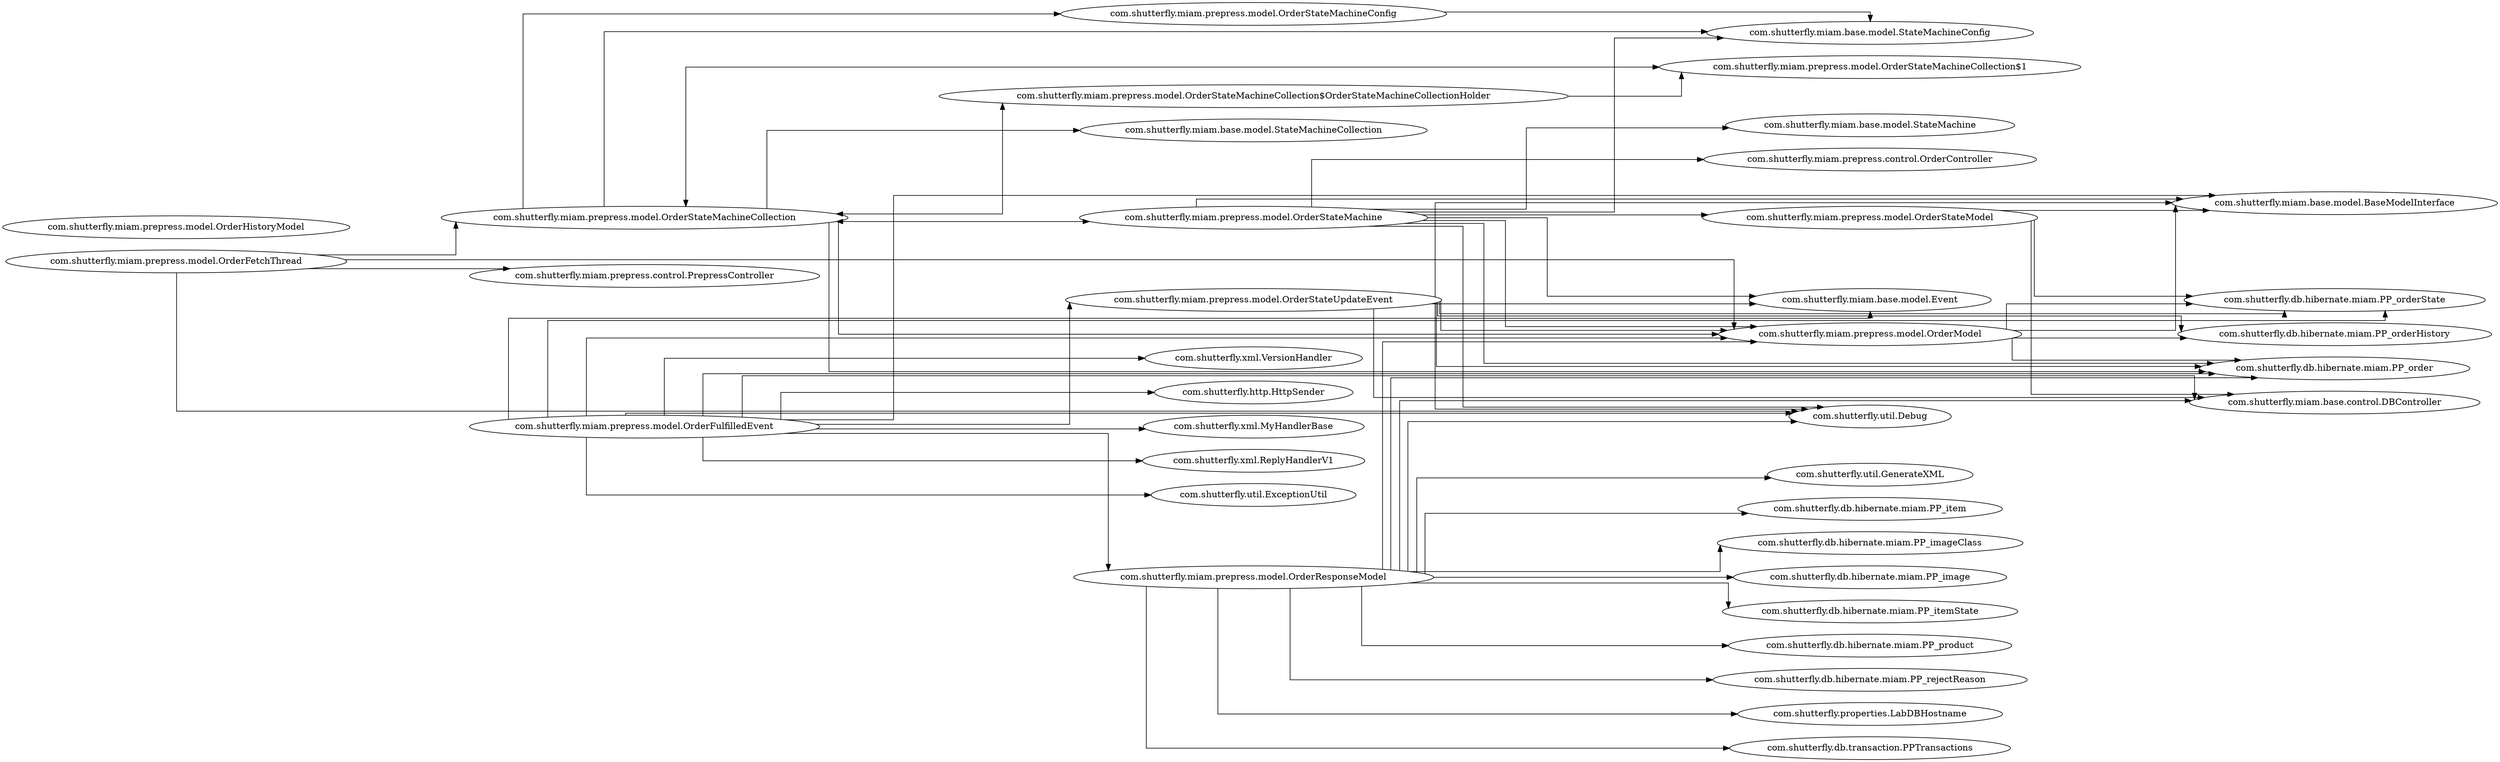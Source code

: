 digraph dependencyGraph {
 concentrate=true;
 rankdir="LR"; 
ranksep="2.0";
"com.shutterfly.miam.prepress.model.OrderFetchThread"; 
"com.shutterfly.miam.prepress.model.OrderFetchThread"->"com.shutterfly.miam.prepress.model.OrderStateMachineCollection";
"com.shutterfly.miam.prepress.model.OrderFetchThread"->"com.shutterfly.miam.prepress.control.PrepressController";
"com.shutterfly.miam.prepress.model.OrderFetchThread"->"com.shutterfly.miam.prepress.model.OrderModel";
"com.shutterfly.miam.prepress.model.OrderFetchThread"->"com.shutterfly.util.Debug";
"com.shutterfly.miam.prepress.model.OrderFulfilledEvent"; 
"com.shutterfly.miam.prepress.model.OrderFulfilledEvent"->"com.shutterfly.miam.base.model.Event";
"com.shutterfly.miam.prepress.model.OrderFulfilledEvent"->"com.shutterfly.miam.base.model.BaseModelInterface";
"com.shutterfly.miam.prepress.model.OrderFulfilledEvent"->"com.shutterfly.miam.prepress.model.OrderStateUpdateEvent";
"com.shutterfly.miam.prepress.model.OrderFulfilledEvent"->"com.shutterfly.miam.prepress.model.OrderResponseModel";
"com.shutterfly.miam.prepress.model.OrderFulfilledEvent"->"com.shutterfly.miam.prepress.model.OrderModel";
"com.shutterfly.miam.prepress.model.OrderFulfilledEvent"->"com.shutterfly.db.hibernate.miam.PP_orderState";
"com.shutterfly.miam.prepress.model.OrderFulfilledEvent"->"com.shutterfly.db.hibernate.miam.PP_order";
"com.shutterfly.miam.prepress.model.OrderFulfilledEvent"->"com.shutterfly.xml.VersionHandler";
"com.shutterfly.miam.prepress.model.OrderFulfilledEvent"->"com.shutterfly.http.HttpSender";
"com.shutterfly.miam.prepress.model.OrderFulfilledEvent"->"com.shutterfly.xml.MyHandlerBase";
"com.shutterfly.miam.prepress.model.OrderFulfilledEvent"->"com.shutterfly.xml.ReplyHandlerV1";
"com.shutterfly.miam.prepress.model.OrderFulfilledEvent"->"com.shutterfly.util.Debug";
"com.shutterfly.miam.prepress.model.OrderFulfilledEvent"->"com.shutterfly.miam.base.control.DBController";
"com.shutterfly.miam.prepress.model.OrderFulfilledEvent"->"com.shutterfly.util.ExceptionUtil";
"com.shutterfly.miam.prepress.model.OrderHistoryModel"; 
"com.shutterfly.miam.prepress.model.OrderModel"; 
"com.shutterfly.miam.prepress.model.OrderModel"->"com.shutterfly.miam.base.model.BaseModelInterface";
"com.shutterfly.miam.prepress.model.OrderModel"->"com.shutterfly.db.hibernate.miam.PP_order";
"com.shutterfly.miam.prepress.model.OrderModel"->"com.shutterfly.db.hibernate.miam.PP_orderHistory";
"com.shutterfly.miam.prepress.model.OrderModel"->"com.shutterfly.db.hibernate.miam.PP_orderState";
"com.shutterfly.miam.prepress.model.OrderResponseModel"; 
"com.shutterfly.miam.prepress.model.OrderResponseModel"->"com.shutterfly.util.GenerateXML";
"com.shutterfly.miam.prepress.model.OrderResponseModel"->"com.shutterfly.miam.prepress.model.OrderModel";
"com.shutterfly.miam.prepress.model.OrderResponseModel"->"com.shutterfly.db.hibernate.miam.PP_item";
"com.shutterfly.miam.prepress.model.OrderResponseModel"->"com.shutterfly.db.hibernate.miam.PP_imageClass";
"com.shutterfly.miam.prepress.model.OrderResponseModel"->"com.shutterfly.db.hibernate.miam.PP_image";
"com.shutterfly.miam.prepress.model.OrderResponseModel"->"com.shutterfly.db.hibernate.miam.PP_order";
"com.shutterfly.miam.prepress.model.OrderResponseModel"->"com.shutterfly.db.hibernate.miam.PP_itemState";
"com.shutterfly.miam.prepress.model.OrderResponseModel"->"com.shutterfly.db.hibernate.miam.PP_product";
"com.shutterfly.miam.prepress.model.OrderResponseModel"->"com.shutterfly.db.hibernate.miam.PP_rejectReason";
"com.shutterfly.miam.prepress.model.OrderResponseModel"->"com.shutterfly.properties.LabDBHostname";
"com.shutterfly.miam.prepress.model.OrderResponseModel"->"com.shutterfly.miam.base.control.DBController";
"com.shutterfly.miam.prepress.model.OrderResponseModel"->"com.shutterfly.db.transaction.PPTransactions";
"com.shutterfly.miam.prepress.model.OrderResponseModel"->"com.shutterfly.util.Debug";
"com.shutterfly.miam.prepress.model.OrderStateMachine"; 
"com.shutterfly.miam.prepress.model.OrderStateMachine"->"com.shutterfly.miam.base.model.StateMachine";
"com.shutterfly.miam.prepress.model.OrderStateMachine"->"com.shutterfly.miam.prepress.control.OrderController";
"com.shutterfly.miam.prepress.model.OrderStateMachine"->"com.shutterfly.miam.prepress.model.OrderModel";
"com.shutterfly.miam.prepress.model.OrderStateMachine"->"com.shutterfly.miam.base.model.Event";
"com.shutterfly.miam.prepress.model.OrderStateMachine"->"com.shutterfly.miam.prepress.model.OrderStateModel";
"com.shutterfly.miam.prepress.model.OrderStateMachine"->"com.shutterfly.miam.base.model.StateMachineConfig";
"com.shutterfly.miam.prepress.model.OrderStateMachine"->"com.shutterfly.miam.base.model.BaseModelInterface";
"com.shutterfly.miam.prepress.model.OrderStateMachine"->"com.shutterfly.miam.prepress.model.OrderStateMachineCollection";
"com.shutterfly.miam.prepress.model.OrderStateMachine"->"com.shutterfly.db.hibernate.miam.PP_order";
"com.shutterfly.miam.prepress.model.OrderStateMachine"->"com.shutterfly.util.Debug";
"com.shutterfly.miam.prepress.model.OrderStateMachineCollection$1"; 
"com.shutterfly.miam.prepress.model.OrderStateMachineCollection$1"->"com.shutterfly.miam.prepress.model.OrderStateMachineCollection";
"com.shutterfly.miam.prepress.model.OrderStateMachineCollection$OrderStateMachineCollectionHolder"; 
"com.shutterfly.miam.prepress.model.OrderStateMachineCollection$OrderStateMachineCollectionHolder"->"com.shutterfly.miam.prepress.model.OrderStateMachineCollection";
"com.shutterfly.miam.prepress.model.OrderStateMachineCollection$OrderStateMachineCollectionHolder"->"com.shutterfly.miam.prepress.model.OrderStateMachineCollection$1";
"com.shutterfly.miam.prepress.model.OrderStateMachineCollection"; 
"com.shutterfly.miam.prepress.model.OrderStateMachineCollection"->"com.shutterfly.miam.base.model.StateMachineCollection";
"com.shutterfly.miam.prepress.model.OrderStateMachineCollection"->"com.shutterfly.miam.prepress.model.OrderStateMachine";
"com.shutterfly.miam.prepress.model.OrderStateMachineCollection"->"com.shutterfly.miam.prepress.model.OrderStateMachineConfig";
"com.shutterfly.miam.prepress.model.OrderStateMachineCollection"->"com.shutterfly.miam.prepress.model.OrderModel";
"com.shutterfly.miam.prepress.model.OrderStateMachineCollection"->"com.shutterfly.miam.prepress.model.OrderStateMachineCollection$1";
"com.shutterfly.miam.prepress.model.OrderStateMachineCollection"->"com.shutterfly.miam.prepress.model.OrderStateMachineCollection$OrderStateMachineCollectionHolder";
"com.shutterfly.miam.prepress.model.OrderStateMachineCollection"->"com.shutterfly.miam.base.model.StateMachineConfig";
"com.shutterfly.miam.prepress.model.OrderStateMachineCollection"->"com.shutterfly.db.hibernate.miam.PP_order";
"com.shutterfly.miam.prepress.model.OrderStateMachineConfig"; 
"com.shutterfly.miam.prepress.model.OrderStateMachineConfig"->"com.shutterfly.miam.base.model.StateMachineConfig";
"com.shutterfly.miam.prepress.model.OrderStateModel"; 
"com.shutterfly.miam.prepress.model.OrderStateModel"->"com.shutterfly.db.hibernate.miam.PP_orderState";
"com.shutterfly.miam.prepress.model.OrderStateModel"->"com.shutterfly.miam.base.model.BaseModelInterface";
"com.shutterfly.miam.prepress.model.OrderStateModel"->"com.shutterfly.miam.base.control.DBController";
"com.shutterfly.miam.prepress.model.OrderStateUpdateEvent"; 
"com.shutterfly.miam.prepress.model.OrderStateUpdateEvent"->"com.shutterfly.miam.base.model.Event";
"com.shutterfly.miam.prepress.model.OrderStateUpdateEvent"->"com.shutterfly.db.hibernate.miam.PP_orderState";
"com.shutterfly.miam.prepress.model.OrderStateUpdateEvent"->"com.shutterfly.miam.base.model.BaseModelInterface";
"com.shutterfly.miam.prepress.model.OrderStateUpdateEvent"->"com.shutterfly.db.hibernate.miam.PP_order";
"com.shutterfly.miam.prepress.model.OrderStateUpdateEvent"->"com.shutterfly.db.hibernate.miam.PP_orderHistory";
"com.shutterfly.miam.prepress.model.OrderStateUpdateEvent"->"com.shutterfly.miam.prepress.model.OrderModel";
"com.shutterfly.miam.prepress.model.OrderStateUpdateEvent"->"com.shutterfly.miam.base.control.DBController";
"com.shutterfly.miam.prepress.model.OrderStateUpdateEvent"->"com.shutterfly.util.Debug";
splines="ortho";
}